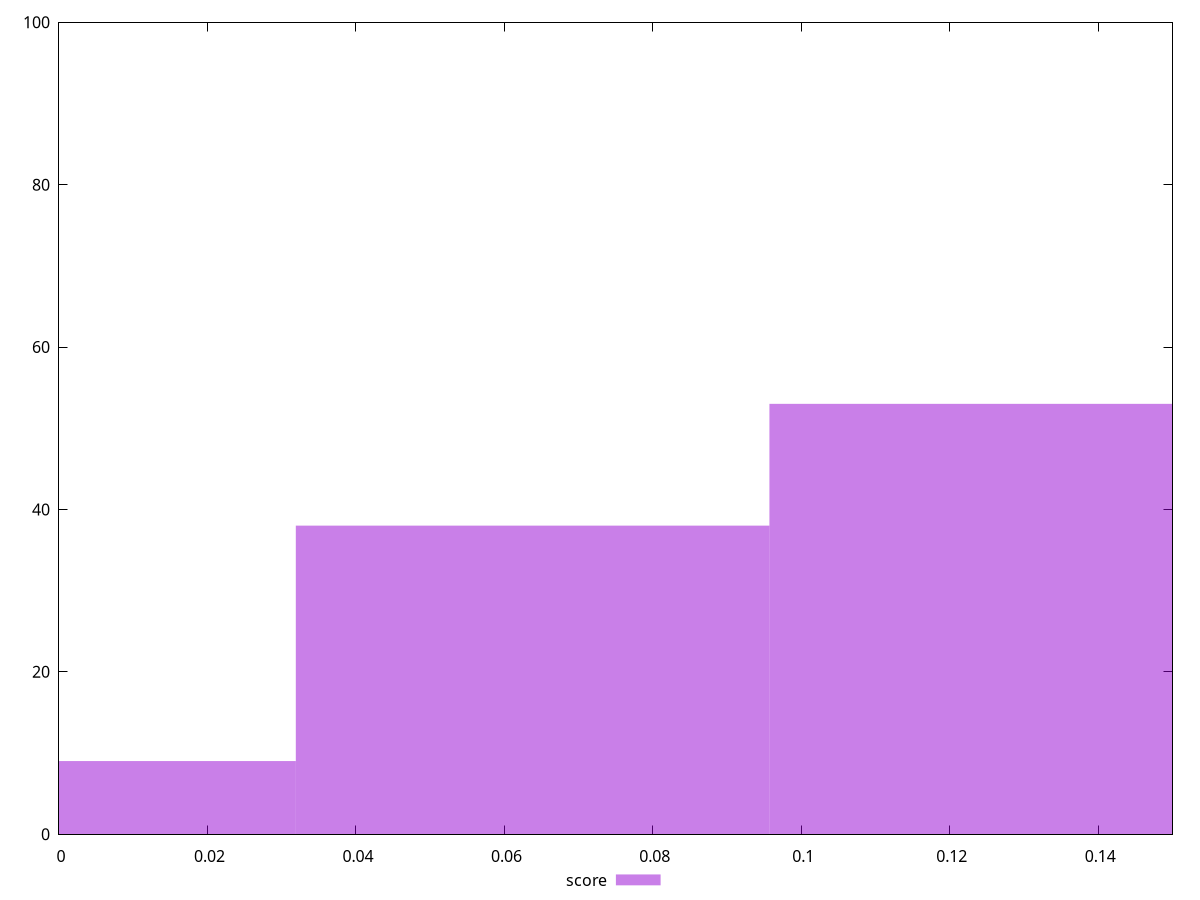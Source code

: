 reset

$score <<EOF
0 9
0.06380103825858403 38
0.12760207651716807 53
EOF

set key outside below
set boxwidth 0.06380103825858403
set xrange [0:0.15]
set yrange [0:100]
set trange [0:100]
set style fill transparent solid 0.5 noborder
set terminal svg size 640, 490 enhanced background rgb 'white'
set output "reprap/max-potential-fid/samples/pages/score/histogram.svg"

plot $score title "score" with boxes

reset
